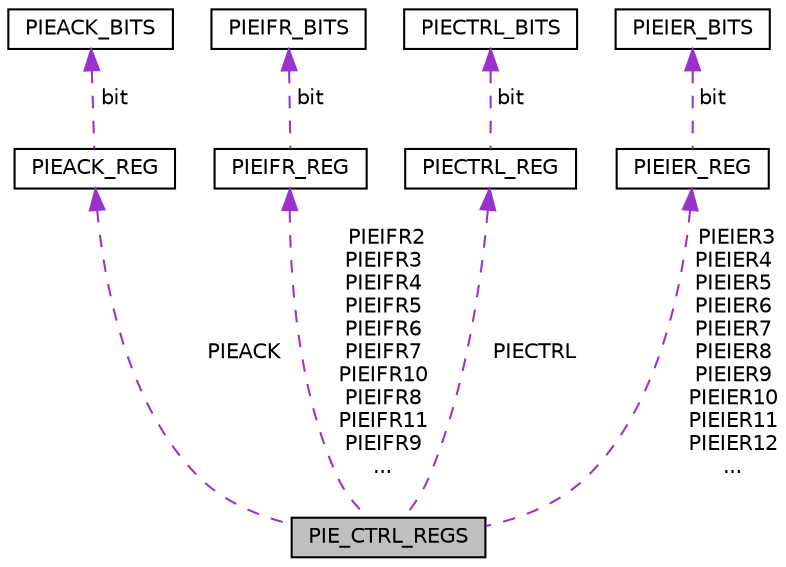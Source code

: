 digraph "PIE_CTRL_REGS"
{
  edge [fontname="Helvetica",fontsize="10",labelfontname="Helvetica",labelfontsize="10"];
  node [fontname="Helvetica",fontsize="10",shape=record];
  Node1 [label="PIE_CTRL_REGS",height=0.2,width=0.4,color="black", fillcolor="grey75", style="filled", fontcolor="black"];
  Node2 -> Node1 [dir="back",color="darkorchid3",fontsize="10",style="dashed",label=" PIEACK" ,fontname="Helvetica"];
  Node2 [label="PIEACK_REG",height=0.2,width=0.4,color="black", fillcolor="white", style="filled",URL="$union_p_i_e_a_c_k___r_e_g.html"];
  Node3 -> Node2 [dir="back",color="darkorchid3",fontsize="10",style="dashed",label=" bit" ,fontname="Helvetica"];
  Node3 [label="PIEACK_BITS",height=0.2,width=0.4,color="black", fillcolor="white", style="filled",URL="$struct_p_i_e_a_c_k___b_i_t_s.html"];
  Node4 -> Node1 [dir="back",color="darkorchid3",fontsize="10",style="dashed",label=" PIEIFR2\nPIEIFR3\nPIEIFR4\nPIEIFR5\nPIEIFR6\nPIEIFR7\nPIEIFR10\nPIEIFR8\nPIEIFR11\nPIEIFR9\n..." ,fontname="Helvetica"];
  Node4 [label="PIEIFR_REG",height=0.2,width=0.4,color="black", fillcolor="white", style="filled",URL="$union_p_i_e_i_f_r___r_e_g.html"];
  Node5 -> Node4 [dir="back",color="darkorchid3",fontsize="10",style="dashed",label=" bit" ,fontname="Helvetica"];
  Node5 [label="PIEIFR_BITS",height=0.2,width=0.4,color="black", fillcolor="white", style="filled",URL="$struct_p_i_e_i_f_r___b_i_t_s.html"];
  Node6 -> Node1 [dir="back",color="darkorchid3",fontsize="10",style="dashed",label=" PIECTRL" ,fontname="Helvetica"];
  Node6 [label="PIECTRL_REG",height=0.2,width=0.4,color="black", fillcolor="white", style="filled",URL="$union_p_i_e_c_t_r_l___r_e_g.html"];
  Node7 -> Node6 [dir="back",color="darkorchid3",fontsize="10",style="dashed",label=" bit" ,fontname="Helvetica"];
  Node7 [label="PIECTRL_BITS",height=0.2,width=0.4,color="black", fillcolor="white", style="filled",URL="$struct_p_i_e_c_t_r_l___b_i_t_s.html"];
  Node8 -> Node1 [dir="back",color="darkorchid3",fontsize="10",style="dashed",label=" PIEIER3\nPIEIER4\nPIEIER5\nPIEIER6\nPIEIER7\nPIEIER8\nPIEIER9\nPIEIER10\nPIEIER11\nPIEIER12\n..." ,fontname="Helvetica"];
  Node8 [label="PIEIER_REG",height=0.2,width=0.4,color="black", fillcolor="white", style="filled",URL="$union_p_i_e_i_e_r___r_e_g.html"];
  Node9 -> Node8 [dir="back",color="darkorchid3",fontsize="10",style="dashed",label=" bit" ,fontname="Helvetica"];
  Node9 [label="PIEIER_BITS",height=0.2,width=0.4,color="black", fillcolor="white", style="filled",URL="$struct_p_i_e_i_e_r___b_i_t_s.html"];
}
